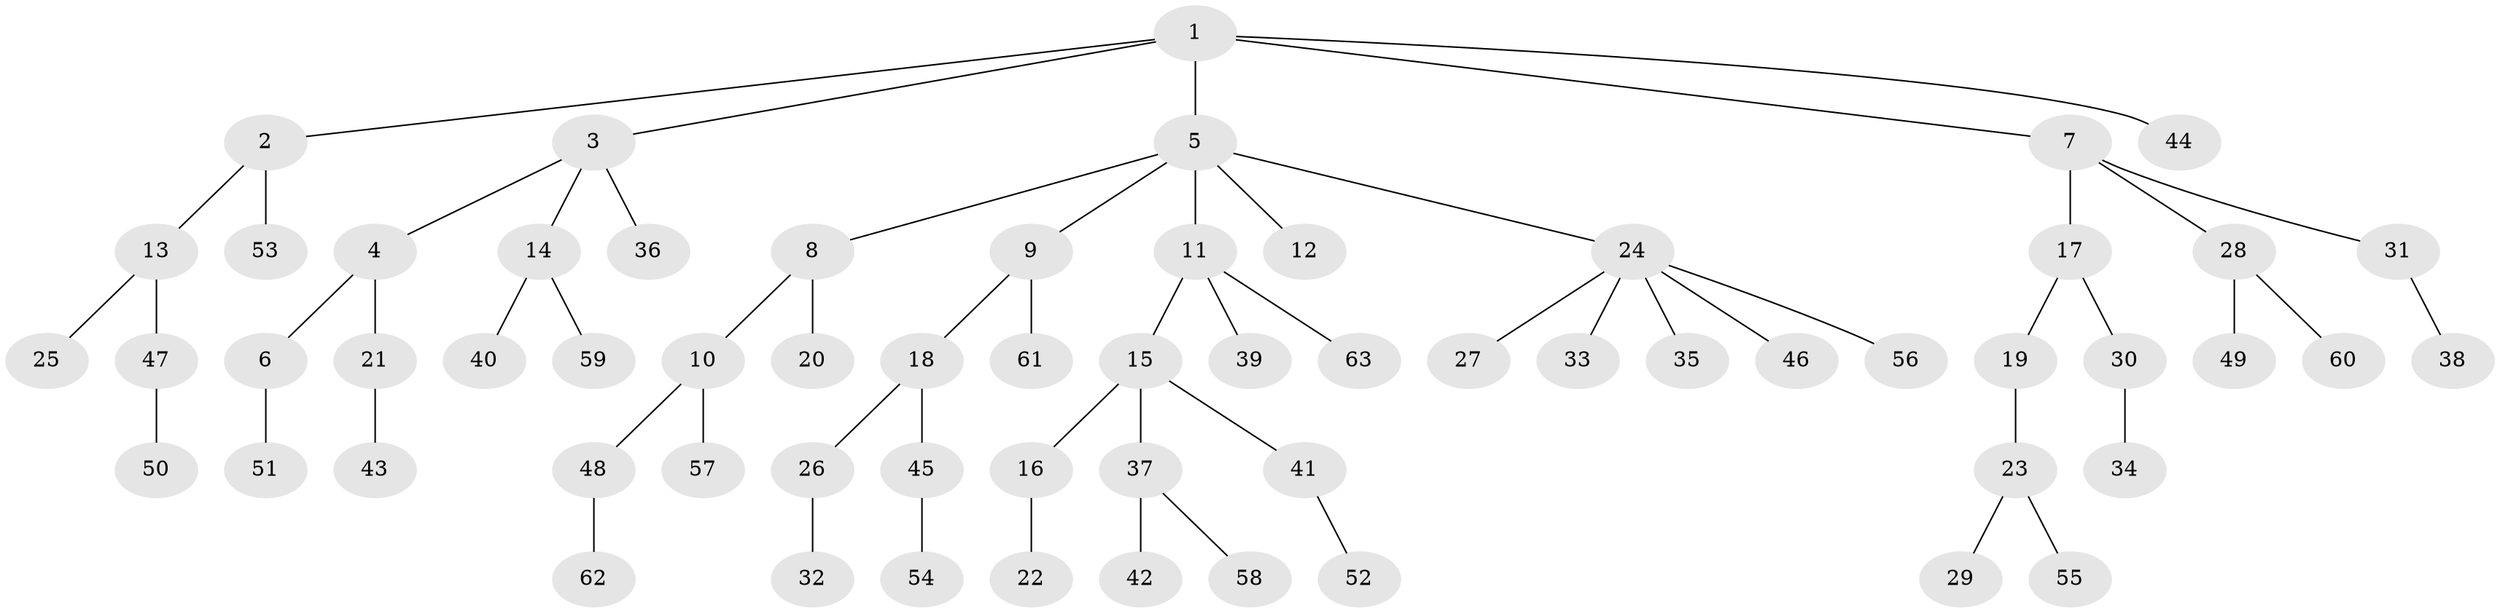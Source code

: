// Generated by graph-tools (version 1.1) at 2025/11/02/27/25 16:11:28]
// undirected, 63 vertices, 62 edges
graph export_dot {
graph [start="1"]
  node [color=gray90,style=filled];
  1;
  2;
  3;
  4;
  5;
  6;
  7;
  8;
  9;
  10;
  11;
  12;
  13;
  14;
  15;
  16;
  17;
  18;
  19;
  20;
  21;
  22;
  23;
  24;
  25;
  26;
  27;
  28;
  29;
  30;
  31;
  32;
  33;
  34;
  35;
  36;
  37;
  38;
  39;
  40;
  41;
  42;
  43;
  44;
  45;
  46;
  47;
  48;
  49;
  50;
  51;
  52;
  53;
  54;
  55;
  56;
  57;
  58;
  59;
  60;
  61;
  62;
  63;
  1 -- 2;
  1 -- 3;
  1 -- 5;
  1 -- 7;
  1 -- 44;
  2 -- 13;
  2 -- 53;
  3 -- 4;
  3 -- 14;
  3 -- 36;
  4 -- 6;
  4 -- 21;
  5 -- 8;
  5 -- 9;
  5 -- 11;
  5 -- 12;
  5 -- 24;
  6 -- 51;
  7 -- 17;
  7 -- 28;
  7 -- 31;
  8 -- 10;
  8 -- 20;
  9 -- 18;
  9 -- 61;
  10 -- 48;
  10 -- 57;
  11 -- 15;
  11 -- 39;
  11 -- 63;
  13 -- 25;
  13 -- 47;
  14 -- 40;
  14 -- 59;
  15 -- 16;
  15 -- 37;
  15 -- 41;
  16 -- 22;
  17 -- 19;
  17 -- 30;
  18 -- 26;
  18 -- 45;
  19 -- 23;
  21 -- 43;
  23 -- 29;
  23 -- 55;
  24 -- 27;
  24 -- 33;
  24 -- 35;
  24 -- 46;
  24 -- 56;
  26 -- 32;
  28 -- 49;
  28 -- 60;
  30 -- 34;
  31 -- 38;
  37 -- 42;
  37 -- 58;
  41 -- 52;
  45 -- 54;
  47 -- 50;
  48 -- 62;
}
